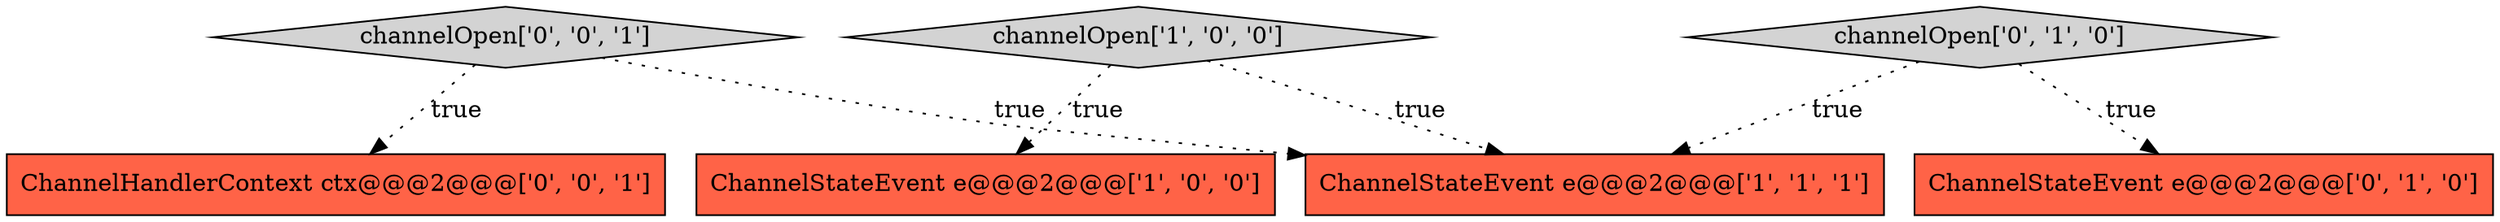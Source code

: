 digraph {
6 [style = filled, label = "ChannelHandlerContext ctx@@@2@@@['0', '0', '1']", fillcolor = tomato, shape = box image = "AAA0AAABBB3BBB"];
2 [style = filled, label = "channelOpen['1', '0', '0']", fillcolor = lightgray, shape = diamond image = "AAA0AAABBB1BBB"];
0 [style = filled, label = "ChannelStateEvent e@@@2@@@['1', '0', '0']", fillcolor = tomato, shape = box image = "AAA0AAABBB1BBB"];
3 [style = filled, label = "ChannelStateEvent e@@@2@@@['0', '1', '0']", fillcolor = tomato, shape = box image = "AAA0AAABBB2BBB"];
5 [style = filled, label = "channelOpen['0', '0', '1']", fillcolor = lightgray, shape = diamond image = "AAA0AAABBB3BBB"];
1 [style = filled, label = "ChannelStateEvent e@@@2@@@['1', '1', '1']", fillcolor = tomato, shape = box image = "AAA0AAABBB1BBB"];
4 [style = filled, label = "channelOpen['0', '1', '0']", fillcolor = lightgray, shape = diamond image = "AAA0AAABBB2BBB"];
5->6 [style = dotted, label="true"];
2->0 [style = dotted, label="true"];
4->3 [style = dotted, label="true"];
4->1 [style = dotted, label="true"];
2->1 [style = dotted, label="true"];
5->1 [style = dotted, label="true"];
}

